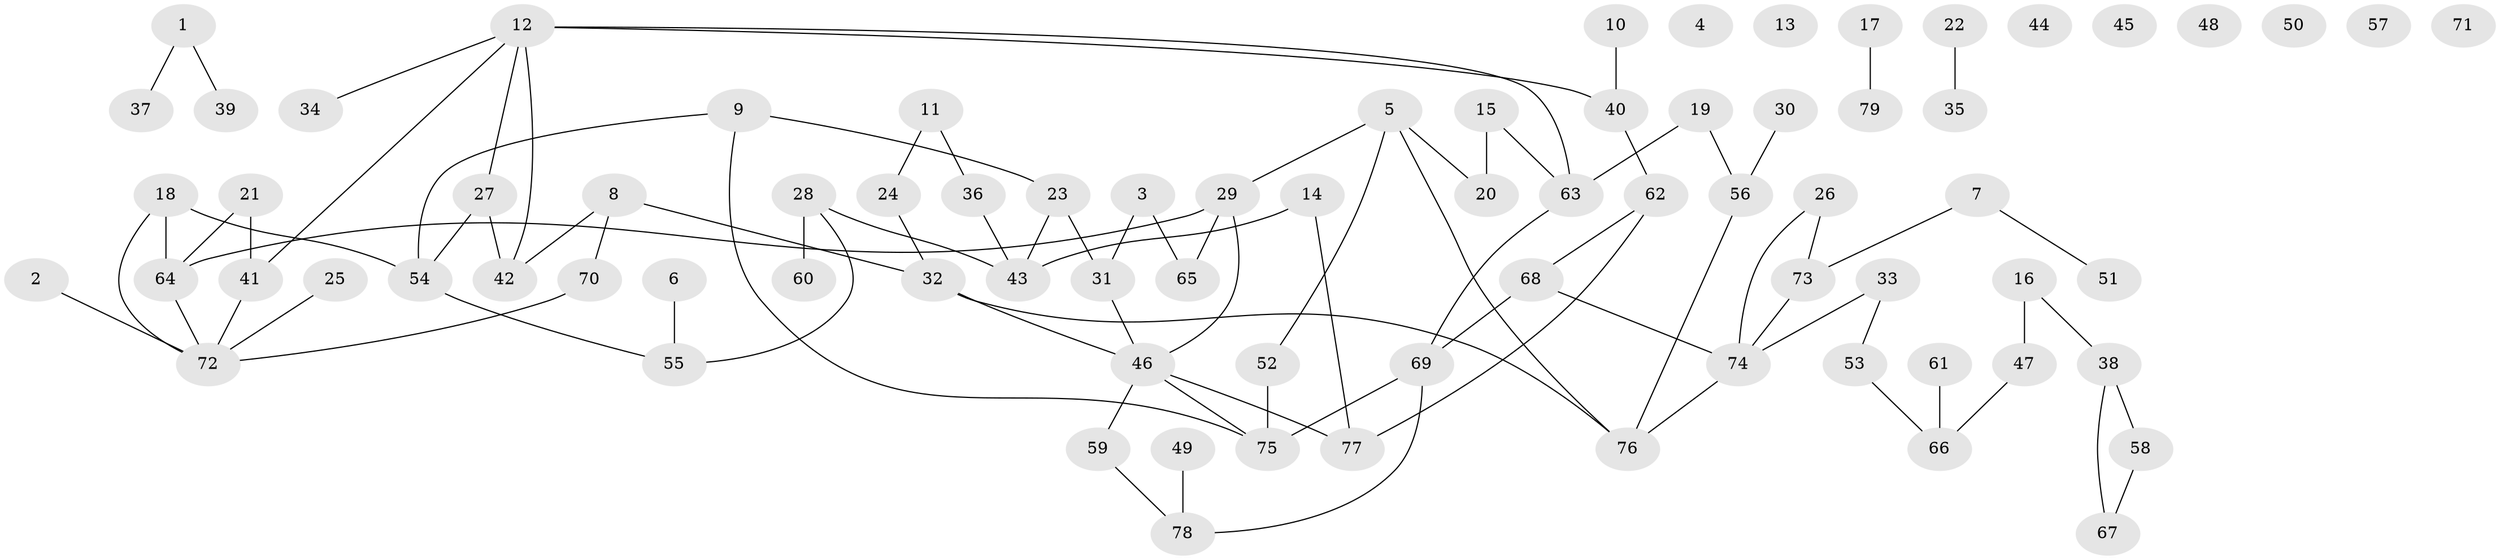 // coarse degree distribution, {3: 0.26666666666666666, 8: 0.022222222222222223, 2: 0.3111111111111111, 5: 0.044444444444444446, 4: 0.2, 1: 0.13333333333333333, 6: 0.022222222222222223}
// Generated by graph-tools (version 1.1) at 2025/48/03/04/25 22:48:08]
// undirected, 79 vertices, 90 edges
graph export_dot {
  node [color=gray90,style=filled];
  1;
  2;
  3;
  4;
  5;
  6;
  7;
  8;
  9;
  10;
  11;
  12;
  13;
  14;
  15;
  16;
  17;
  18;
  19;
  20;
  21;
  22;
  23;
  24;
  25;
  26;
  27;
  28;
  29;
  30;
  31;
  32;
  33;
  34;
  35;
  36;
  37;
  38;
  39;
  40;
  41;
  42;
  43;
  44;
  45;
  46;
  47;
  48;
  49;
  50;
  51;
  52;
  53;
  54;
  55;
  56;
  57;
  58;
  59;
  60;
  61;
  62;
  63;
  64;
  65;
  66;
  67;
  68;
  69;
  70;
  71;
  72;
  73;
  74;
  75;
  76;
  77;
  78;
  79;
  1 -- 37;
  1 -- 39;
  2 -- 72;
  3 -- 31;
  3 -- 65;
  5 -- 20;
  5 -- 29;
  5 -- 52;
  5 -- 76;
  6 -- 55;
  7 -- 51;
  7 -- 73;
  8 -- 32;
  8 -- 42;
  8 -- 70;
  9 -- 23;
  9 -- 54;
  9 -- 75;
  10 -- 40;
  11 -- 24;
  11 -- 36;
  12 -- 27;
  12 -- 34;
  12 -- 40;
  12 -- 41;
  12 -- 42;
  12 -- 63;
  14 -- 43;
  14 -- 77;
  15 -- 20;
  15 -- 63;
  16 -- 38;
  16 -- 47;
  17 -- 79;
  18 -- 54;
  18 -- 64;
  18 -- 72;
  19 -- 56;
  19 -- 63;
  21 -- 41;
  21 -- 64;
  22 -- 35;
  23 -- 31;
  23 -- 43;
  24 -- 32;
  25 -- 72;
  26 -- 73;
  26 -- 74;
  27 -- 42;
  27 -- 54;
  28 -- 43;
  28 -- 55;
  28 -- 60;
  29 -- 46;
  29 -- 64;
  29 -- 65;
  30 -- 56;
  31 -- 46;
  32 -- 46;
  32 -- 76;
  33 -- 53;
  33 -- 74;
  36 -- 43;
  38 -- 58;
  38 -- 67;
  40 -- 62;
  41 -- 72;
  46 -- 59;
  46 -- 75;
  46 -- 77;
  47 -- 66;
  49 -- 78;
  52 -- 75;
  53 -- 66;
  54 -- 55;
  56 -- 76;
  58 -- 67;
  59 -- 78;
  61 -- 66;
  62 -- 68;
  62 -- 77;
  63 -- 69;
  64 -- 72;
  68 -- 69;
  68 -- 74;
  69 -- 75;
  69 -- 78;
  70 -- 72;
  73 -- 74;
  74 -- 76;
}

